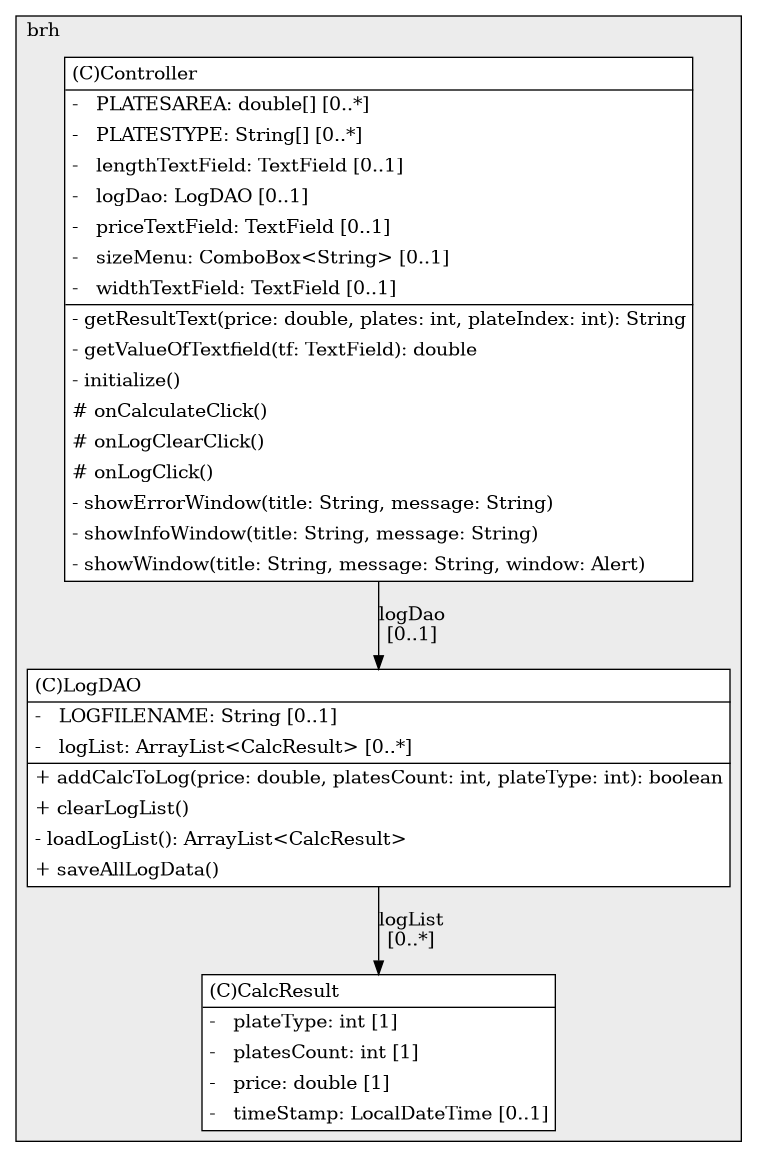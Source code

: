 @startuml

/' diagram meta data start
config=StructureConfiguration;
{
  "projectClassification": {
    "searchMode": "OpenProject", // OpenProject, AllProjects
    "includedProjects": "",
    "pathEndKeywords": "*.impl",
    "isClientPath": "",
    "isClientName": "",
    "isTestPath": "",
    "isTestName": "",
    "isMappingPath": "",
    "isMappingName": "",
    "isDataAccessPath": "",
    "isDataAccessName": "",
    "isDataStructurePath": "",
    "isDataStructureName": "",
    "isInterfaceStructuresPath": "",
    "isInterfaceStructuresName": "",
    "isEntryPointPath": "",
    "isEntryPointName": "",
    "treatFinalFieldsAsMandatory": false
  },
  "graphRestriction": {
    "classPackageExcludeFilter": "",
    "classPackageIncludeFilter": "",
    "classNameExcludeFilter": "",
    "classNameIncludeFilter": "",
    "methodNameExcludeFilter": "",
    "methodNameIncludeFilter": "",
    "removeByInheritance": "", // inheritance/annotation based filtering is done in a second step
    "removeByAnnotation": "",
    "removeByClassPackage": "", // cleanup the graph after inheritance/annotation based filtering is done
    "removeByClassName": "",
    "cutMappings": false,
    "cutEnum": true,
    "cutTests": true,
    "cutClient": true,
    "cutDataAccess": true,
    "cutInterfaceStructures": true,
    "cutDataStructures": true,
    "cutGetterAndSetter": true,
    "cutConstructors": true
  },
  "graphTraversal": {
    "forwardDepth": 3,
    "backwardDepth": 3,
    "classPackageExcludeFilter": "",
    "classPackageIncludeFilter": "",
    "classNameExcludeFilter": "",
    "classNameIncludeFilter": "",
    "methodNameExcludeFilter": "",
    "methodNameIncludeFilter": "",
    "hideMappings": false,
    "hideDataStructures": false,
    "hidePrivateMethods": true,
    "hideInterfaceCalls": true, // indirection: implementation -> interface (is hidden) -> implementation
    "onlyShowApplicationEntryPoints": false, // root node is included
    "useMethodCallsForStructureDiagram": "ForwardOnly" // ForwardOnly, BothDirections, No
  },
  "details": {
    "aggregation": "GroupByClass", // ByClass, GroupByClass, None
    "showClassGenericTypes": true,
    "showMethods": true,
    "showMethodParameterNames": true,
    "showMethodParameterTypes": true,
    "showMethodReturnType": true,
    "showPackageLevels": 2,
    "showDetailedClassStructure": true
  },
  "rootClass": "com.brh.Controller",
  "extensionCallbackMethod": "" // qualified.class.name#methodName - signature: public static String method(String)
}
diagram meta data end '/



digraph g {
    rankdir="TB"
    splines=polyline
    

'nodes 
subgraph cluster_97816 { 
   	label=brh
	labeljust=l
	fillcolor="#ececec"
	style=filled
   
   CalcResult948518955[
	label=<<TABLE BORDER="1" CELLBORDER="0" CELLPADDING="4" CELLSPACING="0">
<TR><TD ALIGN="LEFT" >(C)CalcResult</TD></TR>
<HR/>
<TR><TD ALIGN="LEFT" >-   plateType: int [1]</TD></TR>
<TR><TD ALIGN="LEFT" >-   platesCount: int [1]</TD></TR>
<TR><TD ALIGN="LEFT" >-   price: double [1]</TD></TR>
<TR><TD ALIGN="LEFT" >-   timeStamp: LocalDateTime [0..1]</TD></TR>
</TABLE>>
	style=filled
	margin=0
	shape=plaintext
	fillcolor="#FFFFFF"
];

Controller948518955[
	label=<<TABLE BORDER="1" CELLBORDER="0" CELLPADDING="4" CELLSPACING="0">
<TR><TD ALIGN="LEFT" >(C)Controller</TD></TR>
<HR/>
<TR><TD ALIGN="LEFT" >-   PLATESAREA: double[] [0..*]</TD></TR>
<TR><TD ALIGN="LEFT" >-   PLATESTYPE: String[] [0..*]</TD></TR>
<TR><TD ALIGN="LEFT" >-   lengthTextField: TextField [0..1]</TD></TR>
<TR><TD ALIGN="LEFT" >-   logDao: LogDAO [0..1]</TD></TR>
<TR><TD ALIGN="LEFT" >-   priceTextField: TextField [0..1]</TD></TR>
<TR><TD ALIGN="LEFT" >-   sizeMenu: ComboBox&lt;String&gt; [0..1]</TD></TR>
<TR><TD ALIGN="LEFT" >-   widthTextField: TextField [0..1]</TD></TR>
<HR/>
<TR><TD ALIGN="LEFT" >- getResultText(price: double, plates: int, plateIndex: int): String</TD></TR>
<TR><TD ALIGN="LEFT" >- getValueOfTextfield(tf: TextField): double</TD></TR>
<TR><TD ALIGN="LEFT" >- initialize()</TD></TR>
<TR><TD ALIGN="LEFT" ># onCalculateClick()</TD></TR>
<TR><TD ALIGN="LEFT" ># onLogClearClick()</TD></TR>
<TR><TD ALIGN="LEFT" ># onLogClick()</TD></TR>
<TR><TD ALIGN="LEFT" >- showErrorWindow(title: String, message: String)</TD></TR>
<TR><TD ALIGN="LEFT" >- showInfoWindow(title: String, message: String)</TD></TR>
<TR><TD ALIGN="LEFT" >- showWindow(title: String, message: String, window: Alert)</TD></TR>
</TABLE>>
	style=filled
	margin=0
	shape=plaintext
	fillcolor="#FFFFFF"
];

LogDAO948518955[
	label=<<TABLE BORDER="1" CELLBORDER="0" CELLPADDING="4" CELLSPACING="0">
<TR><TD ALIGN="LEFT" >(C)LogDAO</TD></TR>
<HR/>
<TR><TD ALIGN="LEFT" >-   LOGFILENAME: String [0..1]</TD></TR>
<TR><TD ALIGN="LEFT" >-   logList: ArrayList&lt;CalcResult&gt; [0..*]</TD></TR>
<HR/>
<TR><TD ALIGN="LEFT" >+ addCalcToLog(price: double, platesCount: int, plateType: int): boolean</TD></TR>
<TR><TD ALIGN="LEFT" >+ clearLogList()</TD></TR>
<TR><TD ALIGN="LEFT" >- loadLogList(): ArrayList&lt;CalcResult&gt;</TD></TR>
<TR><TD ALIGN="LEFT" >+ saveAllLogData()</TD></TR>
</TABLE>>
	style=filled
	margin=0
	shape=plaintext
	fillcolor="#FFFFFF"
];
} 

'edges    
Controller948518955 -> LogDAO948518955[label="logDao
[0..1]"];
LogDAO948518955 -> CalcResult948518955[label="logList
[0..*]"];
    
}
@enduml